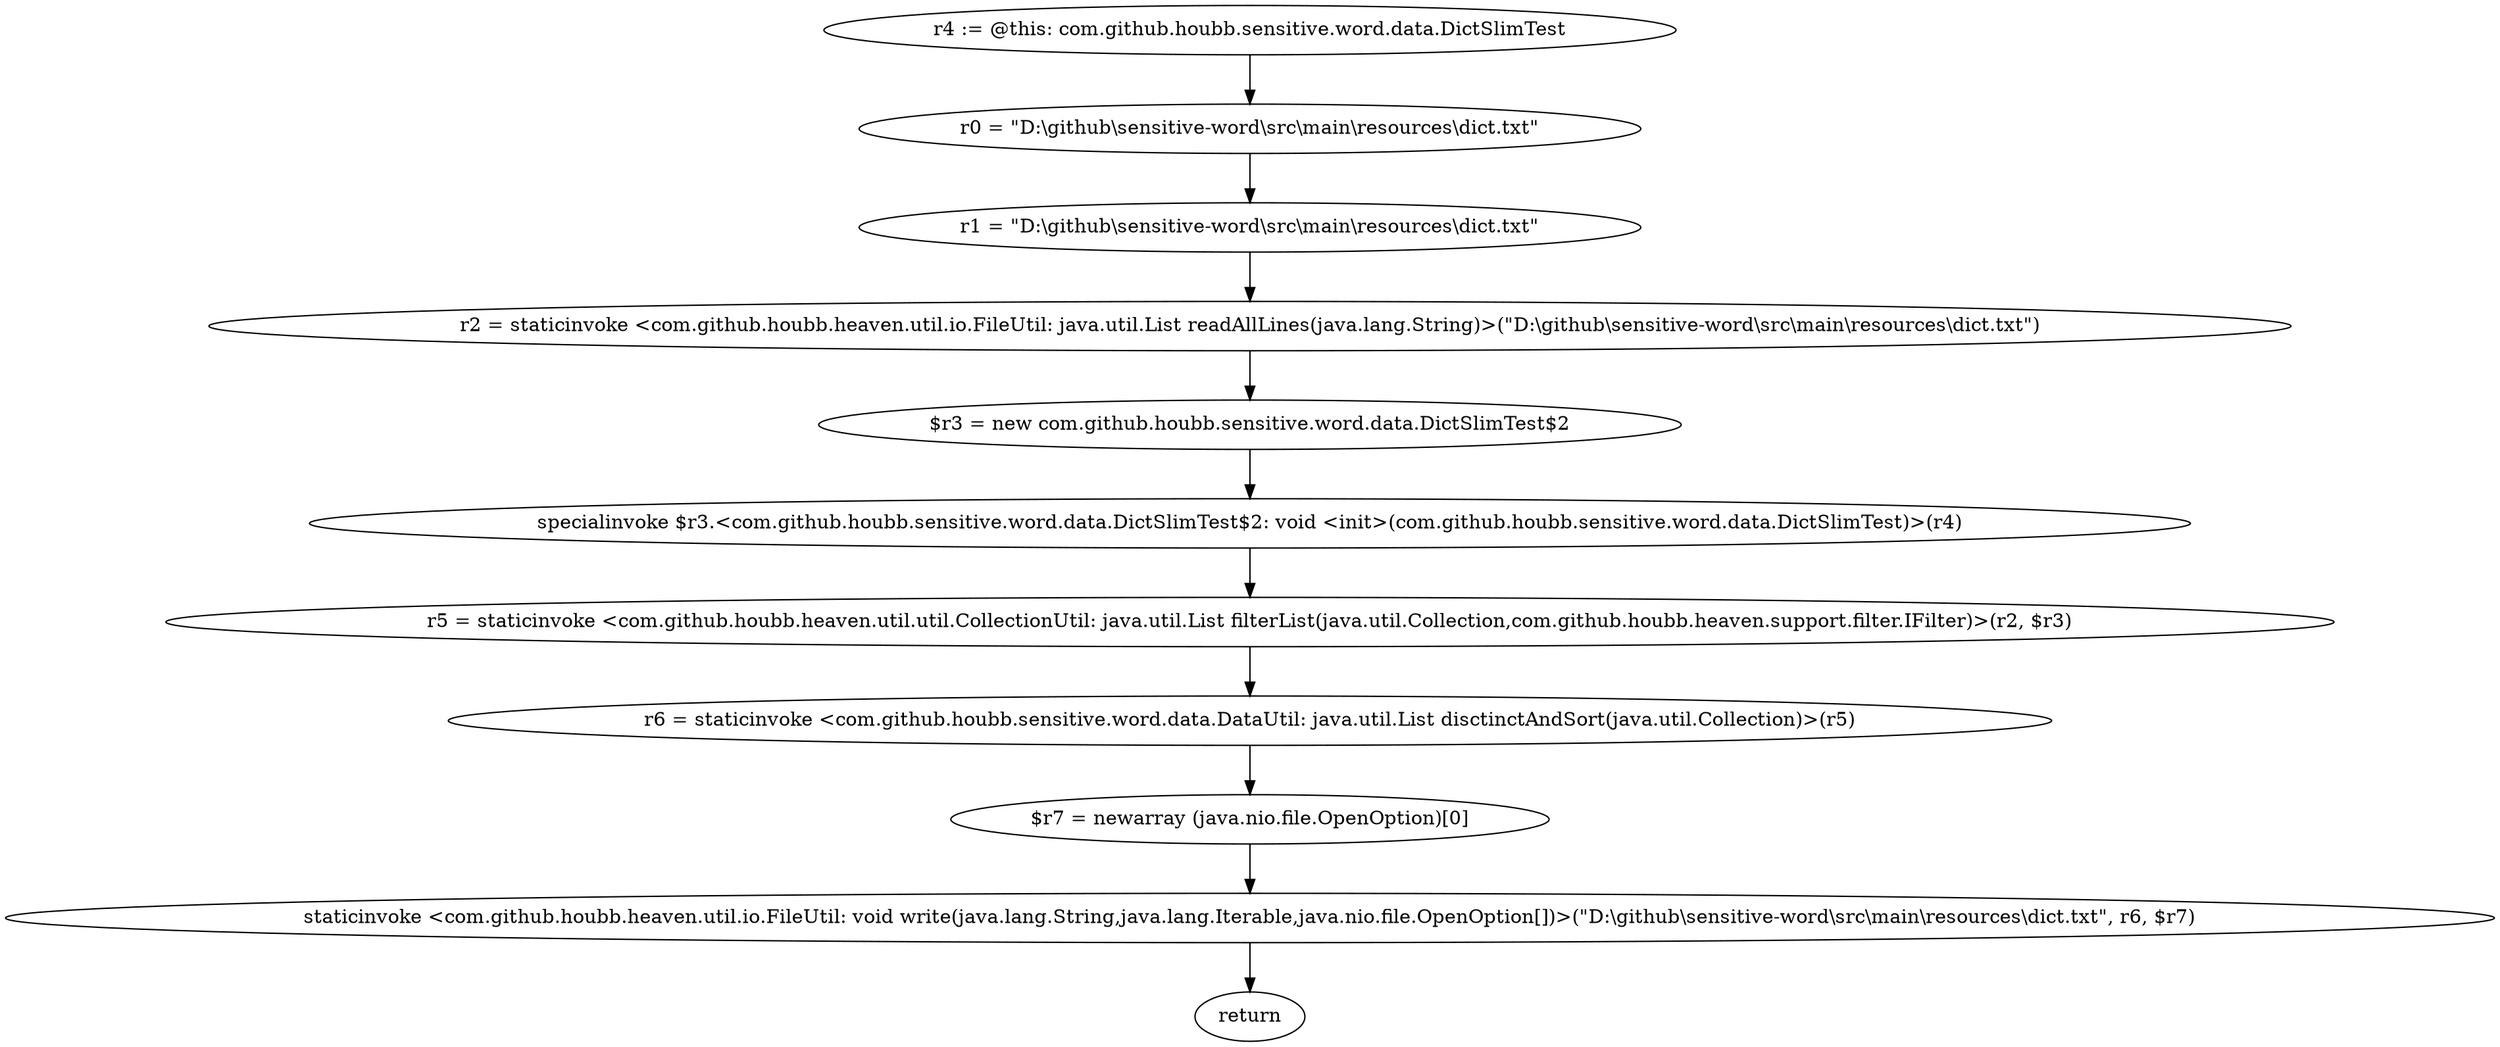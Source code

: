 digraph "unitGraph" {
    "r4 := @this: com.github.houbb.sensitive.word.data.DictSlimTest"
    "r0 = \"D:\\github\\sensitive-word\\src\\main\\resources\\dict.txt\""
    "r1 = \"D:\\github\\sensitive-word\\src\\main\\resources\\dict.txt\""
    "r2 = staticinvoke <com.github.houbb.heaven.util.io.FileUtil: java.util.List readAllLines(java.lang.String)>(\"D:\\github\\sensitive-word\\src\\main\\resources\\dict.txt\")"
    "$r3 = new com.github.houbb.sensitive.word.data.DictSlimTest$2"
    "specialinvoke $r3.<com.github.houbb.sensitive.word.data.DictSlimTest$2: void <init>(com.github.houbb.sensitive.word.data.DictSlimTest)>(r4)"
    "r5 = staticinvoke <com.github.houbb.heaven.util.util.CollectionUtil: java.util.List filterList(java.util.Collection,com.github.houbb.heaven.support.filter.IFilter)>(r2, $r3)"
    "r6 = staticinvoke <com.github.houbb.sensitive.word.data.DataUtil: java.util.List disctinctAndSort(java.util.Collection)>(r5)"
    "$r7 = newarray (java.nio.file.OpenOption)[0]"
    "staticinvoke <com.github.houbb.heaven.util.io.FileUtil: void write(java.lang.String,java.lang.Iterable,java.nio.file.OpenOption[])>(\"D:\\github\\sensitive-word\\src\\main\\resources\\dict.txt\", r6, $r7)"
    "return"
    "r4 := @this: com.github.houbb.sensitive.word.data.DictSlimTest"->"r0 = \"D:\\github\\sensitive-word\\src\\main\\resources\\dict.txt\"";
    "r0 = \"D:\\github\\sensitive-word\\src\\main\\resources\\dict.txt\""->"r1 = \"D:\\github\\sensitive-word\\src\\main\\resources\\dict.txt\"";
    "r1 = \"D:\\github\\sensitive-word\\src\\main\\resources\\dict.txt\""->"r2 = staticinvoke <com.github.houbb.heaven.util.io.FileUtil: java.util.List readAllLines(java.lang.String)>(\"D:\\github\\sensitive-word\\src\\main\\resources\\dict.txt\")";
    "r2 = staticinvoke <com.github.houbb.heaven.util.io.FileUtil: java.util.List readAllLines(java.lang.String)>(\"D:\\github\\sensitive-word\\src\\main\\resources\\dict.txt\")"->"$r3 = new com.github.houbb.sensitive.word.data.DictSlimTest$2";
    "$r3 = new com.github.houbb.sensitive.word.data.DictSlimTest$2"->"specialinvoke $r3.<com.github.houbb.sensitive.word.data.DictSlimTest$2: void <init>(com.github.houbb.sensitive.word.data.DictSlimTest)>(r4)";
    "specialinvoke $r3.<com.github.houbb.sensitive.word.data.DictSlimTest$2: void <init>(com.github.houbb.sensitive.word.data.DictSlimTest)>(r4)"->"r5 = staticinvoke <com.github.houbb.heaven.util.util.CollectionUtil: java.util.List filterList(java.util.Collection,com.github.houbb.heaven.support.filter.IFilter)>(r2, $r3)";
    "r5 = staticinvoke <com.github.houbb.heaven.util.util.CollectionUtil: java.util.List filterList(java.util.Collection,com.github.houbb.heaven.support.filter.IFilter)>(r2, $r3)"->"r6 = staticinvoke <com.github.houbb.sensitive.word.data.DataUtil: java.util.List disctinctAndSort(java.util.Collection)>(r5)";
    "r6 = staticinvoke <com.github.houbb.sensitive.word.data.DataUtil: java.util.List disctinctAndSort(java.util.Collection)>(r5)"->"$r7 = newarray (java.nio.file.OpenOption)[0]";
    "$r7 = newarray (java.nio.file.OpenOption)[0]"->"staticinvoke <com.github.houbb.heaven.util.io.FileUtil: void write(java.lang.String,java.lang.Iterable,java.nio.file.OpenOption[])>(\"D:\\github\\sensitive-word\\src\\main\\resources\\dict.txt\", r6, $r7)";
    "staticinvoke <com.github.houbb.heaven.util.io.FileUtil: void write(java.lang.String,java.lang.Iterable,java.nio.file.OpenOption[])>(\"D:\\github\\sensitive-word\\src\\main\\resources\\dict.txt\", r6, $r7)"->"return";
}
